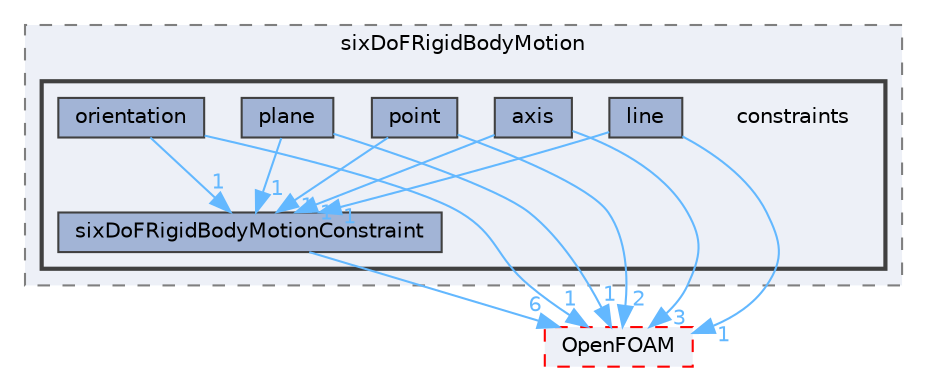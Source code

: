 digraph "src/sixDoFRigidBodyMotion/sixDoFRigidBodyMotion/constraints"
{
 // LATEX_PDF_SIZE
  bgcolor="transparent";
  edge [fontname=Helvetica,fontsize=10,labelfontname=Helvetica,labelfontsize=10];
  node [fontname=Helvetica,fontsize=10,shape=box,height=0.2,width=0.4];
  compound=true
  subgraph clusterdir_7bf5f2e6b4a44539c2947a2841ca313c {
    graph [ bgcolor="#edf0f7", pencolor="grey50", label="sixDoFRigidBodyMotion", fontname=Helvetica,fontsize=10 style="filled,dashed", URL="dir_7bf5f2e6b4a44539c2947a2841ca313c.html",tooltip=""]
  subgraph clusterdir_a3fa1b3e93b4dbff76eabd3f1d052245 {
    graph [ bgcolor="#edf0f7", pencolor="grey25", label="", fontname=Helvetica,fontsize=10 style="filled,bold", URL="dir_a3fa1b3e93b4dbff76eabd3f1d052245.html",tooltip=""]
    dir_a3fa1b3e93b4dbff76eabd3f1d052245 [shape=plaintext, label="constraints"];
  dir_b2d88cd9746092aeeecbe5b570c19d50 [label="axis", fillcolor="#a2b4d6", color="grey25", style="filled", URL="dir_b2d88cd9746092aeeecbe5b570c19d50.html",tooltip=""];
  dir_a2b66d5c6b2d0440391e42d8ba16c9c7 [label="line", fillcolor="#a2b4d6", color="grey25", style="filled", URL="dir_a2b66d5c6b2d0440391e42d8ba16c9c7.html",tooltip=""];
  dir_4348fc2794a0568b5cf4169726d44607 [label="orientation", fillcolor="#a2b4d6", color="grey25", style="filled", URL="dir_4348fc2794a0568b5cf4169726d44607.html",tooltip=""];
  dir_154f6ee11dff5a25ece6ce4526926f07 [label="plane", fillcolor="#a2b4d6", color="grey25", style="filled", URL="dir_154f6ee11dff5a25ece6ce4526926f07.html",tooltip=""];
  dir_a9dfc540c9528b4ed421d4fe90fa1328 [label="point", fillcolor="#a2b4d6", color="grey25", style="filled", URL="dir_a9dfc540c9528b4ed421d4fe90fa1328.html",tooltip=""];
  dir_891fd279f962f2a32e570146a8fe449d [label="sixDoFRigidBodyMotionConstraint", fillcolor="#a2b4d6", color="grey25", style="filled", URL="dir_891fd279f962f2a32e570146a8fe449d.html",tooltip=""];
  }
  }
  dir_c5473ff19b20e6ec4dfe5c310b3778a8 [label="OpenFOAM", fillcolor="#edf0f7", color="red", style="filled,dashed", URL="dir_c5473ff19b20e6ec4dfe5c310b3778a8.html",tooltip=""];
  dir_b2d88cd9746092aeeecbe5b570c19d50->dir_891fd279f962f2a32e570146a8fe449d [headlabel="1", labeldistance=1.5 headhref="dir_000176_003564.html" href="dir_000176_003564.html" color="steelblue1" fontcolor="steelblue1"];
  dir_b2d88cd9746092aeeecbe5b570c19d50->dir_c5473ff19b20e6ec4dfe5c310b3778a8 [headlabel="3", labeldistance=1.5 headhref="dir_000176_002695.html" href="dir_000176_002695.html" color="steelblue1" fontcolor="steelblue1"];
  dir_a2b66d5c6b2d0440391e42d8ba16c9c7->dir_891fd279f962f2a32e570146a8fe449d [headlabel="1", labeldistance=1.5 headhref="dir_002179_003564.html" href="dir_002179_003564.html" color="steelblue1" fontcolor="steelblue1"];
  dir_a2b66d5c6b2d0440391e42d8ba16c9c7->dir_c5473ff19b20e6ec4dfe5c310b3778a8 [headlabel="1", labeldistance=1.5 headhref="dir_002179_002695.html" href="dir_002179_002695.html" color="steelblue1" fontcolor="steelblue1"];
  dir_4348fc2794a0568b5cf4169726d44607->dir_891fd279f962f2a32e570146a8fe449d [headlabel="1", labeldistance=1.5 headhref="dir_002715_003564.html" href="dir_002715_003564.html" color="steelblue1" fontcolor="steelblue1"];
  dir_4348fc2794a0568b5cf4169726d44607->dir_c5473ff19b20e6ec4dfe5c310b3778a8 [headlabel="1", labeldistance=1.5 headhref="dir_002715_002695.html" href="dir_002715_002695.html" color="steelblue1" fontcolor="steelblue1"];
  dir_154f6ee11dff5a25ece6ce4526926f07->dir_891fd279f962f2a32e570146a8fe449d [headlabel="1", labeldistance=1.5 headhref="dir_002925_003564.html" href="dir_002925_003564.html" color="steelblue1" fontcolor="steelblue1"];
  dir_154f6ee11dff5a25ece6ce4526926f07->dir_c5473ff19b20e6ec4dfe5c310b3778a8 [headlabel="1", labeldistance=1.5 headhref="dir_002925_002695.html" href="dir_002925_002695.html" color="steelblue1" fontcolor="steelblue1"];
  dir_a9dfc540c9528b4ed421d4fe90fa1328->dir_891fd279f962f2a32e570146a8fe449d [headlabel="1", labeldistance=1.5 headhref="dir_002935_003564.html" href="dir_002935_003564.html" color="steelblue1" fontcolor="steelblue1"];
  dir_a9dfc540c9528b4ed421d4fe90fa1328->dir_c5473ff19b20e6ec4dfe5c310b3778a8 [headlabel="2", labeldistance=1.5 headhref="dir_002935_002695.html" href="dir_002935_002695.html" color="steelblue1" fontcolor="steelblue1"];
  dir_891fd279f962f2a32e570146a8fe449d->dir_c5473ff19b20e6ec4dfe5c310b3778a8 [headlabel="6", labeldistance=1.5 headhref="dir_003564_002695.html" href="dir_003564_002695.html" color="steelblue1" fontcolor="steelblue1"];
}
